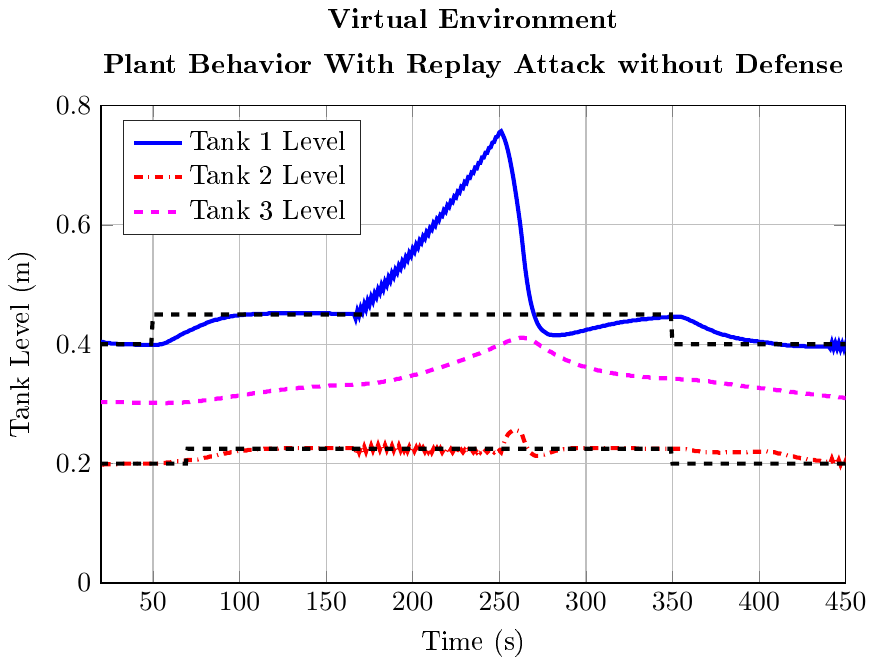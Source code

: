 % This file was created by matlab2tikz.
%
\documentclass[tikz]{standalone}
\usepackage[T1]{fontenc}
\usepackage[utf8]{inputenc}
\usepackage{pgfplots}
\usepackage{grffile}
\pgfplotsset{compat=newest}
\usetikzlibrary{plotmarks}
\usepgfplotslibrary{patchplots}
\usepackage{amsmath}

\begin{document}
\definecolor{mycolor1}{rgb}{1.0,0.0,1.0}%
%
\begin{tikzpicture}

\begin{axis}[%
width=0.78\columnwidth,
height=0.5\columnwidth,
at={(0\columnwidth,0\columnwidth)},
scale only axis,
xmin=20,
xmax=450,
xlabel={Time (s)},
xmajorgrids,
ymin=0,
ymax=0.8,
ylabel={Tank Level (m)},
ymajorgrids,
axis background/.style={fill=white},
title style={font=\bfseries,align=center},
title={Virtual Environment\\[1ex]Plant Behavior With Replay Attack without Defense},
legend style={at={(0.03,0.97)},anchor=north west,legend cell align=left,align=left,draw=white!15!black}
]
\addplot [color=blue,solid,line width=1.5pt]
  table[row sep=crcr]{%
0	0.4\\
1	0.4\\
2	0.446\\
3	0.452\\
4	0.448\\
5	0.442\\
6	0.436\\
7	0.431\\
8	0.427\\
9	0.423\\
10	0.42\\
11	0.417\\
12	0.415\\
13	0.413\\
14	0.411\\
15	0.409\\
16	0.408\\
17	0.407\\
18	0.406\\
19	0.405\\
20	0.404\\
21	0.404\\
22	0.403\\
23	0.402\\
24	0.402\\
25	0.402\\
26	0.401\\
27	0.401\\
28	0.401\\
29	0.401\\
30	0.4\\
31	0.4\\
32	0.4\\
33	0.4\\
34	0.4\\
35	0.4\\
36	0.4\\
37	0.4\\
38	0.4\\
39	0.4\\
40	0.399\\
41	0.399\\
42	0.399\\
43	0.399\\
44	0.399\\
45	0.399\\
46	0.399\\
47	0.399\\
48	0.399\\
49	0.399\\
50	0.399\\
51	0.399\\
52	0.399\\
53	0.399\\
54	0.4\\
55	0.4\\
56	0.401\\
57	0.402\\
58	0.403\\
59	0.405\\
60	0.406\\
61	0.408\\
62	0.409\\
63	0.411\\
64	0.412\\
65	0.414\\
66	0.416\\
67	0.417\\
68	0.419\\
69	0.42\\
70	0.421\\
71	0.423\\
72	0.424\\
73	0.425\\
74	0.427\\
75	0.428\\
76	0.429\\
77	0.431\\
78	0.432\\
79	0.433\\
80	0.434\\
81	0.436\\
82	0.437\\
83	0.438\\
84	0.439\\
85	0.44\\
86	0.441\\
87	0.441\\
88	0.442\\
89	0.443\\
90	0.444\\
91	0.444\\
92	0.445\\
93	0.446\\
94	0.446\\
95	0.447\\
96	0.447\\
97	0.448\\
98	0.448\\
99	0.448\\
100	0.449\\
101	0.449\\
102	0.449\\
103	0.45\\
104	0.45\\
105	0.45\\
106	0.45\\
107	0.45\\
108	0.451\\
109	0.451\\
110	0.451\\
111	0.451\\
112	0.451\\
113	0.451\\
114	0.451\\
115	0.451\\
116	0.451\\
117	0.452\\
118	0.452\\
119	0.452\\
120	0.452\\
121	0.452\\
122	0.452\\
123	0.452\\
124	0.452\\
125	0.452\\
126	0.452\\
127	0.452\\
128	0.452\\
129	0.452\\
130	0.452\\
131	0.452\\
132	0.452\\
133	0.452\\
134	0.452\\
135	0.452\\
136	0.452\\
137	0.452\\
138	0.452\\
139	0.452\\
140	0.452\\
141	0.452\\
142	0.452\\
143	0.452\\
144	0.452\\
145	0.452\\
146	0.452\\
147	0.452\\
148	0.452\\
149	0.452\\
150	0.452\\
151	0.452\\
152	0.452\\
153	0.451\\
154	0.451\\
155	0.451\\
156	0.451\\
157	0.451\\
158	0.451\\
159	0.451\\
160	0.451\\
161	0.451\\
162	0.451\\
163	0.451\\
164	0.451\\
165	0.451\\
166	0.451\\
167	0.443\\
168	0.456\\
169	0.448\\
170	0.461\\
171	0.454\\
172	0.467\\
173	0.459\\
174	0.473\\
175	0.466\\
176	0.479\\
177	0.472\\
178	0.485\\
179	0.479\\
180	0.492\\
181	0.486\\
182	0.499\\
183	0.492\\
184	0.505\\
185	0.499\\
186	0.512\\
187	0.506\\
188	0.519\\
189	0.513\\
190	0.525\\
191	0.52\\
192	0.532\\
193	0.527\\
194	0.539\\
195	0.534\\
196	0.546\\
197	0.541\\
198	0.553\\
199	0.548\\
200	0.56\\
201	0.555\\
202	0.567\\
203	0.562\\
204	0.574\\
205	0.57\\
206	0.581\\
207	0.577\\
208	0.588\\
209	0.584\\
210	0.595\\
211	0.592\\
212	0.603\\
213	0.599\\
214	0.61\\
215	0.607\\
216	0.617\\
217	0.615\\
218	0.625\\
219	0.622\\
220	0.633\\
221	0.63\\
222	0.64\\
223	0.638\\
224	0.648\\
225	0.646\\
226	0.656\\
227	0.654\\
228	0.664\\
229	0.662\\
230	0.672\\
231	0.67\\
232	0.68\\
233	0.679\\
234	0.688\\
235	0.687\\
236	0.696\\
237	0.695\\
238	0.704\\
239	0.704\\
240	0.713\\
241	0.713\\
242	0.721\\
243	0.721\\
244	0.729\\
245	0.73\\
246	0.738\\
247	0.739\\
248	0.747\\
249	0.748\\
250	0.755\\
251	0.757\\
252	0.751\\
253	0.744\\
254	0.735\\
255	0.724\\
256	0.711\\
257	0.696\\
258	0.68\\
259	0.662\\
260	0.643\\
261	0.623\\
262	0.602\\
263	0.578\\
264	0.551\\
265	0.526\\
266	0.505\\
267	0.487\\
268	0.472\\
269	0.46\\
270	0.45\\
271	0.442\\
272	0.435\\
273	0.43\\
274	0.426\\
275	0.423\\
276	0.421\\
277	0.419\\
278	0.417\\
279	0.416\\
280	0.416\\
281	0.415\\
282	0.415\\
283	0.415\\
284	0.415\\
285	0.415\\
286	0.416\\
287	0.416\\
288	0.416\\
289	0.417\\
290	0.417\\
291	0.418\\
292	0.418\\
293	0.419\\
294	0.42\\
295	0.42\\
296	0.421\\
297	0.422\\
298	0.422\\
299	0.423\\
300	0.424\\
301	0.425\\
302	0.425\\
303	0.426\\
304	0.427\\
305	0.427\\
306	0.428\\
307	0.429\\
308	0.429\\
309	0.43\\
310	0.431\\
311	0.431\\
312	0.432\\
313	0.433\\
314	0.433\\
315	0.434\\
316	0.434\\
317	0.435\\
318	0.436\\
319	0.436\\
320	0.437\\
321	0.437\\
322	0.438\\
323	0.438\\
324	0.438\\
325	0.439\\
326	0.439\\
327	0.44\\
328	0.44\\
329	0.44\\
330	0.441\\
331	0.441\\
332	0.442\\
333	0.442\\
334	0.442\\
335	0.442\\
336	0.443\\
337	0.443\\
338	0.443\\
339	0.444\\
340	0.444\\
341	0.444\\
342	0.444\\
343	0.445\\
344	0.445\\
345	0.445\\
346	0.445\\
347	0.445\\
348	0.446\\
349	0.446\\
350	0.446\\
351	0.446\\
352	0.446\\
353	0.446\\
354	0.446\\
355	0.446\\
356	0.445\\
357	0.444\\
358	0.443\\
359	0.442\\
360	0.44\\
361	0.439\\
362	0.438\\
363	0.436\\
364	0.435\\
365	0.433\\
366	0.432\\
367	0.43\\
368	0.429\\
369	0.428\\
370	0.426\\
371	0.425\\
372	0.424\\
373	0.423\\
374	0.421\\
375	0.42\\
376	0.419\\
377	0.418\\
378	0.417\\
379	0.416\\
380	0.416\\
381	0.415\\
382	0.414\\
383	0.413\\
384	0.412\\
385	0.412\\
386	0.411\\
387	0.41\\
388	0.41\\
389	0.409\\
390	0.409\\
391	0.408\\
392	0.407\\
393	0.407\\
394	0.407\\
395	0.406\\
396	0.406\\
397	0.405\\
398	0.405\\
399	0.405\\
400	0.404\\
401	0.404\\
402	0.404\\
403	0.403\\
404	0.403\\
405	0.403\\
406	0.402\\
407	0.402\\
408	0.401\\
409	0.401\\
410	0.401\\
411	0.4\\
412	0.4\\
413	0.399\\
414	0.399\\
415	0.399\\
416	0.398\\
417	0.398\\
418	0.398\\
419	0.398\\
420	0.397\\
421	0.397\\
422	0.397\\
423	0.397\\
424	0.397\\
425	0.397\\
426	0.397\\
427	0.396\\
428	0.396\\
429	0.396\\
430	0.396\\
431	0.396\\
432	0.396\\
433	0.396\\
434	0.396\\
435	0.396\\
436	0.396\\
437	0.396\\
438	0.396\\
439	0.396\\
440	0.397\\
441	0.393\\
442	0.403\\
443	0.393\\
444	0.402\\
445	0.393\\
446	0.402\\
447	0.392\\
448	0.401\\
449	0.392\\
450	0.401\\
451	0.41\\
452	0.42\\
453	0.429\\
454	0.437\\
455	0.446\\
456	0.455\\
457	0.464\\
458	0.472\\
459	0.481\\
460	0.489\\
461	0.498\\
462	0.506\\
463	0.514\\
464	0.523\\
465	0.531\\
466	0.539\\
467	0.547\\
468	0.555\\
469	0.563\\
470	0.571\\
471	0.579\\
472	0.587\\
473	0.595\\
474	0.602\\
475	0.61\\
476	0.618\\
477	0.626\\
478	0.633\\
479	0.641\\
480	0.649\\
481	0.656\\
482	0.664\\
483	0.671\\
484	0.679\\
485	0.686\\
486	0.694\\
487	0.701\\
488	0.709\\
489	0.716\\
490	0.723\\
491	0.731\\
492	0.738\\
493	0.745\\
494	0.752\\
495	0.76\\
496	0.767\\
497	0.774\\
498	0.781\\
499	0.788\\
500	0.796\\
};
\addlegendentry{Tank 1 Level};

\addplot [color=red,dashdotted,line width=1.5pt]
  table[row sep=crcr]{%
0	0.2\\
1	0.2\\
2	0.2\\
3	0.208\\
4	0.208\\
5	0.206\\
6	0.204\\
7	0.202\\
8	0.201\\
9	0.2\\
10	0.199\\
11	0.199\\
12	0.199\\
13	0.198\\
14	0.198\\
15	0.198\\
16	0.198\\
17	0.198\\
18	0.198\\
19	0.198\\
20	0.198\\
21	0.198\\
22	0.199\\
23	0.199\\
24	0.199\\
25	0.199\\
26	0.199\\
27	0.199\\
28	0.199\\
29	0.199\\
30	0.199\\
31	0.2\\
32	0.2\\
33	0.2\\
34	0.2\\
35	0.2\\
36	0.2\\
37	0.2\\
38	0.2\\
39	0.2\\
40	0.2\\
41	0.2\\
42	0.2\\
43	0.2\\
44	0.2\\
45	0.2\\
46	0.2\\
47	0.2\\
48	0.2\\
49	0.2\\
50	0.2\\
51	0.2\\
52	0.2\\
53	0.2\\
54	0.2\\
55	0.2\\
56	0.201\\
57	0.201\\
58	0.202\\
59	0.202\\
60	0.202\\
61	0.203\\
62	0.203\\
63	0.204\\
64	0.204\\
65	0.204\\
66	0.205\\
67	0.205\\
68	0.205\\
69	0.205\\
70	0.206\\
71	0.206\\
72	0.206\\
73	0.206\\
74	0.206\\
75	0.207\\
76	0.207\\
77	0.208\\
78	0.208\\
79	0.209\\
80	0.21\\
81	0.21\\
82	0.211\\
83	0.212\\
84	0.212\\
85	0.213\\
86	0.214\\
87	0.214\\
88	0.215\\
89	0.216\\
90	0.216\\
91	0.217\\
92	0.217\\
93	0.218\\
94	0.218\\
95	0.219\\
96	0.219\\
97	0.22\\
98	0.22\\
99	0.221\\
100	0.221\\
101	0.221\\
102	0.222\\
103	0.222\\
104	0.222\\
105	0.223\\
106	0.223\\
107	0.223\\
108	0.223\\
109	0.224\\
110	0.224\\
111	0.224\\
112	0.224\\
113	0.224\\
114	0.225\\
115	0.225\\
116	0.225\\
117	0.225\\
118	0.225\\
119	0.225\\
120	0.225\\
121	0.225\\
122	0.225\\
123	0.226\\
124	0.226\\
125	0.226\\
126	0.226\\
127	0.226\\
128	0.226\\
129	0.226\\
130	0.226\\
131	0.226\\
132	0.226\\
133	0.226\\
134	0.226\\
135	0.226\\
136	0.226\\
137	0.226\\
138	0.226\\
139	0.226\\
140	0.226\\
141	0.226\\
142	0.226\\
143	0.226\\
144	0.226\\
145	0.226\\
146	0.226\\
147	0.226\\
148	0.226\\
149	0.226\\
150	0.226\\
151	0.226\\
152	0.226\\
153	0.226\\
154	0.226\\
155	0.226\\
156	0.226\\
157	0.226\\
158	0.226\\
159	0.226\\
160	0.226\\
161	0.226\\
162	0.226\\
163	0.226\\
164	0.226\\
165	0.226\\
166	0.226\\
167	0.218\\
168	0.227\\
169	0.219\\
170	0.228\\
171	0.219\\
172	0.228\\
173	0.22\\
174	0.229\\
175	0.221\\
176	0.23\\
177	0.222\\
178	0.23\\
179	0.222\\
180	0.231\\
181	0.223\\
182	0.231\\
183	0.223\\
184	0.231\\
185	0.223\\
186	0.231\\
187	0.223\\
188	0.23\\
189	0.222\\
190	0.23\\
191	0.222\\
192	0.23\\
193	0.222\\
194	0.229\\
195	0.222\\
196	0.229\\
197	0.221\\
198	0.228\\
199	0.221\\
200	0.228\\
201	0.221\\
202	0.227\\
203	0.22\\
204	0.227\\
205	0.22\\
206	0.226\\
207	0.22\\
208	0.226\\
209	0.22\\
210	0.226\\
211	0.219\\
212	0.225\\
213	0.219\\
214	0.225\\
215	0.219\\
216	0.225\\
217	0.219\\
218	0.224\\
219	0.219\\
220	0.224\\
221	0.219\\
222	0.224\\
223	0.219\\
224	0.224\\
225	0.219\\
226	0.224\\
227	0.219\\
228	0.223\\
229	0.219\\
230	0.223\\
231	0.219\\
232	0.223\\
233	0.219\\
234	0.223\\
235	0.219\\
236	0.223\\
237	0.219\\
238	0.223\\
239	0.219\\
240	0.223\\
241	0.219\\
242	0.222\\
243	0.219\\
244	0.222\\
245	0.219\\
246	0.222\\
247	0.219\\
248	0.222\\
249	0.219\\
250	0.222\\
251	0.219\\
252	0.229\\
253	0.237\\
254	0.244\\
255	0.249\\
256	0.252\\
257	0.254\\
258	0.256\\
259	0.256\\
260	0.256\\
261	0.255\\
262	0.254\\
263	0.25\\
264	0.241\\
265	0.233\\
266	0.227\\
267	0.222\\
268	0.218\\
269	0.216\\
270	0.214\\
271	0.213\\
272	0.213\\
273	0.213\\
274	0.214\\
275	0.215\\
276	0.215\\
277	0.216\\
278	0.217\\
279	0.218\\
280	0.219\\
281	0.22\\
282	0.221\\
283	0.222\\
284	0.222\\
285	0.223\\
286	0.223\\
287	0.224\\
288	0.224\\
289	0.225\\
290	0.225\\
291	0.225\\
292	0.226\\
293	0.226\\
294	0.226\\
295	0.226\\
296	0.226\\
297	0.226\\
298	0.226\\
299	0.226\\
300	0.226\\
301	0.226\\
302	0.226\\
303	0.226\\
304	0.226\\
305	0.226\\
306	0.226\\
307	0.226\\
308	0.226\\
309	0.226\\
310	0.226\\
311	0.226\\
312	0.226\\
313	0.226\\
314	0.226\\
315	0.226\\
316	0.226\\
317	0.226\\
318	0.226\\
319	0.226\\
320	0.226\\
321	0.226\\
322	0.226\\
323	0.226\\
324	0.226\\
325	0.226\\
326	0.226\\
327	0.226\\
328	0.226\\
329	0.225\\
330	0.225\\
331	0.225\\
332	0.225\\
333	0.225\\
334	0.225\\
335	0.225\\
336	0.225\\
337	0.225\\
338	0.225\\
339	0.225\\
340	0.225\\
341	0.225\\
342	0.225\\
343	0.225\\
344	0.225\\
345	0.225\\
346	0.225\\
347	0.225\\
348	0.225\\
349	0.225\\
350	0.225\\
351	0.225\\
352	0.225\\
353	0.225\\
354	0.225\\
355	0.225\\
356	0.224\\
357	0.224\\
358	0.224\\
359	0.223\\
360	0.223\\
361	0.222\\
362	0.222\\
363	0.221\\
364	0.221\\
365	0.221\\
366	0.22\\
367	0.22\\
368	0.22\\
369	0.219\\
370	0.219\\
371	0.219\\
372	0.219\\
373	0.219\\
374	0.219\\
375	0.219\\
376	0.219\\
377	0.218\\
378	0.218\\
379	0.218\\
380	0.218\\
381	0.219\\
382	0.219\\
383	0.219\\
384	0.219\\
385	0.219\\
386	0.219\\
387	0.219\\
388	0.219\\
389	0.219\\
390	0.219\\
391	0.219\\
392	0.219\\
393	0.219\\
394	0.22\\
395	0.22\\
396	0.22\\
397	0.22\\
398	0.22\\
399	0.22\\
400	0.22\\
401	0.22\\
402	0.22\\
403	0.221\\
404	0.221\\
405	0.22\\
406	0.22\\
407	0.22\\
408	0.219\\
409	0.219\\
410	0.218\\
411	0.217\\
412	0.217\\
413	0.216\\
414	0.215\\
415	0.215\\
416	0.214\\
417	0.213\\
418	0.213\\
419	0.212\\
420	0.212\\
421	0.211\\
422	0.21\\
423	0.21\\
424	0.209\\
425	0.209\\
426	0.208\\
427	0.208\\
428	0.207\\
429	0.207\\
430	0.206\\
431	0.206\\
432	0.206\\
433	0.205\\
434	0.205\\
435	0.205\\
436	0.204\\
437	0.204\\
438	0.204\\
439	0.203\\
440	0.204\\
441	0.2\\
442	0.208\\
443	0.2\\
444	0.207\\
445	0.199\\
446	0.206\\
447	0.198\\
448	0.205\\
449	0.197\\
450	0.205\\
451	0.212\\
452	0.219\\
453	0.226\\
454	0.232\\
455	0.239\\
456	0.245\\
457	0.252\\
458	0.258\\
459	0.264\\
460	0.27\\
461	0.275\\
462	0.281\\
463	0.286\\
464	0.292\\
465	0.297\\
466	0.302\\
467	0.307\\
468	0.312\\
469	0.317\\
470	0.322\\
471	0.326\\
472	0.331\\
473	0.335\\
474	0.339\\
475	0.344\\
476	0.348\\
477	0.352\\
478	0.356\\
479	0.36\\
480	0.364\\
481	0.368\\
482	0.371\\
483	0.375\\
484	0.379\\
485	0.382\\
486	0.386\\
487	0.39\\
488	0.393\\
489	0.397\\
490	0.4\\
491	0.404\\
492	0.407\\
493	0.411\\
494	0.414\\
495	0.418\\
496	0.421\\
497	0.424\\
498	0.428\\
499	0.431\\
500	0.435\\
};
\addlegendentry{Tank 2 Level};

\addplot [color=mycolor1,dashed,line width=1.5pt]
  table[row sep=crcr]{%
0	0.3\\
1	0.3\\
2	0.3\\
3	0.301\\
4	0.301\\
5	0.302\\
6	0.302\\
7	0.303\\
8	0.303\\
9	0.303\\
10	0.303\\
11	0.303\\
12	0.303\\
13	0.304\\
14	0.304\\
15	0.304\\
16	0.304\\
17	0.304\\
18	0.304\\
19	0.303\\
20	0.303\\
21	0.303\\
22	0.303\\
23	0.303\\
24	0.303\\
25	0.303\\
26	0.303\\
27	0.303\\
28	0.303\\
29	0.303\\
30	0.303\\
31	0.303\\
32	0.303\\
33	0.303\\
34	0.303\\
35	0.303\\
36	0.302\\
37	0.302\\
38	0.302\\
39	0.302\\
40	0.302\\
41	0.302\\
42	0.302\\
43	0.302\\
44	0.302\\
45	0.302\\
46	0.302\\
47	0.302\\
48	0.302\\
49	0.302\\
50	0.302\\
51	0.302\\
52	0.302\\
53	0.302\\
54	0.302\\
55	0.302\\
56	0.301\\
57	0.301\\
58	0.301\\
59	0.302\\
60	0.302\\
61	0.302\\
62	0.302\\
63	0.302\\
64	0.302\\
65	0.302\\
66	0.302\\
67	0.302\\
68	0.303\\
69	0.303\\
70	0.303\\
71	0.303\\
72	0.304\\
73	0.304\\
74	0.304\\
75	0.304\\
76	0.305\\
77	0.305\\
78	0.305\\
79	0.306\\
80	0.306\\
81	0.306\\
82	0.307\\
83	0.307\\
84	0.307\\
85	0.308\\
86	0.308\\
87	0.309\\
88	0.309\\
89	0.309\\
90	0.31\\
91	0.31\\
92	0.311\\
93	0.311\\
94	0.312\\
95	0.312\\
96	0.313\\
97	0.313\\
98	0.313\\
99	0.314\\
100	0.314\\
101	0.315\\
102	0.315\\
103	0.316\\
104	0.316\\
105	0.316\\
106	0.317\\
107	0.317\\
108	0.318\\
109	0.318\\
110	0.319\\
111	0.319\\
112	0.319\\
113	0.32\\
114	0.32\\
115	0.32\\
116	0.321\\
117	0.321\\
118	0.322\\
119	0.322\\
120	0.322\\
121	0.323\\
122	0.323\\
123	0.323\\
124	0.324\\
125	0.324\\
126	0.324\\
127	0.325\\
128	0.325\\
129	0.325\\
130	0.325\\
131	0.326\\
132	0.326\\
133	0.326\\
134	0.327\\
135	0.327\\
136	0.327\\
137	0.327\\
138	0.328\\
139	0.328\\
140	0.328\\
141	0.328\\
142	0.329\\
143	0.329\\
144	0.329\\
145	0.329\\
146	0.329\\
147	0.33\\
148	0.33\\
149	0.33\\
150	0.33\\
151	0.33\\
152	0.331\\
153	0.331\\
154	0.331\\
155	0.331\\
156	0.331\\
157	0.331\\
158	0.332\\
159	0.332\\
160	0.332\\
161	0.332\\
162	0.332\\
163	0.332\\
164	0.332\\
165	0.332\\
166	0.333\\
167	0.333\\
168	0.333\\
169	0.333\\
170	0.333\\
171	0.333\\
172	0.333\\
173	0.334\\
174	0.334\\
175	0.334\\
176	0.334\\
177	0.335\\
178	0.335\\
179	0.335\\
180	0.336\\
181	0.336\\
182	0.337\\
183	0.337\\
184	0.338\\
185	0.338\\
186	0.339\\
187	0.339\\
188	0.34\\
189	0.34\\
190	0.341\\
191	0.342\\
192	0.342\\
193	0.343\\
194	0.344\\
195	0.344\\
196	0.345\\
197	0.346\\
198	0.346\\
199	0.347\\
200	0.348\\
201	0.349\\
202	0.349\\
203	0.35\\
204	0.351\\
205	0.352\\
206	0.353\\
207	0.353\\
208	0.354\\
209	0.355\\
210	0.356\\
211	0.357\\
212	0.358\\
213	0.359\\
214	0.36\\
215	0.36\\
216	0.361\\
217	0.362\\
218	0.363\\
219	0.364\\
220	0.365\\
221	0.366\\
222	0.367\\
223	0.368\\
224	0.369\\
225	0.37\\
226	0.371\\
227	0.372\\
228	0.373\\
229	0.374\\
230	0.375\\
231	0.376\\
232	0.378\\
233	0.379\\
234	0.38\\
235	0.381\\
236	0.382\\
237	0.383\\
238	0.384\\
239	0.385\\
240	0.387\\
241	0.388\\
242	0.389\\
243	0.39\\
244	0.391\\
245	0.392\\
246	0.394\\
247	0.395\\
248	0.396\\
249	0.397\\
250	0.399\\
251	0.4\\
252	0.401\\
253	0.402\\
254	0.404\\
255	0.405\\
256	0.406\\
257	0.407\\
258	0.408\\
259	0.409\\
260	0.41\\
261	0.41\\
262	0.411\\
263	0.411\\
264	0.411\\
265	0.41\\
266	0.41\\
267	0.409\\
268	0.408\\
269	0.406\\
270	0.405\\
271	0.403\\
272	0.401\\
273	0.399\\
274	0.397\\
275	0.396\\
276	0.394\\
277	0.392\\
278	0.39\\
279	0.388\\
280	0.387\\
281	0.385\\
282	0.383\\
283	0.382\\
284	0.38\\
285	0.379\\
286	0.377\\
287	0.376\\
288	0.374\\
289	0.373\\
290	0.372\\
291	0.371\\
292	0.37\\
293	0.368\\
294	0.367\\
295	0.366\\
296	0.365\\
297	0.364\\
298	0.363\\
299	0.363\\
300	0.362\\
301	0.361\\
302	0.36\\
303	0.359\\
304	0.359\\
305	0.358\\
306	0.357\\
307	0.356\\
308	0.356\\
309	0.355\\
310	0.355\\
311	0.354\\
312	0.353\\
313	0.353\\
314	0.352\\
315	0.352\\
316	0.351\\
317	0.351\\
318	0.35\\
319	0.35\\
320	0.35\\
321	0.349\\
322	0.349\\
323	0.348\\
324	0.348\\
325	0.348\\
326	0.347\\
327	0.347\\
328	0.347\\
329	0.346\\
330	0.346\\
331	0.346\\
332	0.346\\
333	0.345\\
334	0.345\\
335	0.345\\
336	0.345\\
337	0.344\\
338	0.344\\
339	0.344\\
340	0.344\\
341	0.344\\
342	0.343\\
343	0.343\\
344	0.343\\
345	0.343\\
346	0.343\\
347	0.343\\
348	0.342\\
349	0.342\\
350	0.342\\
351	0.342\\
352	0.342\\
353	0.342\\
354	0.342\\
355	0.341\\
356	0.341\\
357	0.341\\
358	0.341\\
359	0.341\\
360	0.341\\
361	0.34\\
362	0.34\\
363	0.34\\
364	0.34\\
365	0.339\\
366	0.339\\
367	0.339\\
368	0.338\\
369	0.338\\
370	0.338\\
371	0.338\\
372	0.337\\
373	0.337\\
374	0.336\\
375	0.336\\
376	0.336\\
377	0.335\\
378	0.335\\
379	0.335\\
380	0.334\\
381	0.334\\
382	0.333\\
383	0.333\\
384	0.333\\
385	0.332\\
386	0.332\\
387	0.331\\
388	0.331\\
389	0.331\\
390	0.33\\
391	0.33\\
392	0.329\\
393	0.329\\
394	0.329\\
395	0.328\\
396	0.328\\
397	0.328\\
398	0.327\\
399	0.327\\
400	0.327\\
401	0.326\\
402	0.326\\
403	0.326\\
404	0.325\\
405	0.325\\
406	0.325\\
407	0.324\\
408	0.324\\
409	0.324\\
410	0.323\\
411	0.323\\
412	0.323\\
413	0.322\\
414	0.322\\
415	0.322\\
416	0.321\\
417	0.321\\
418	0.32\\
419	0.32\\
420	0.32\\
421	0.319\\
422	0.319\\
423	0.319\\
424	0.318\\
425	0.318\\
426	0.318\\
427	0.317\\
428	0.317\\
429	0.317\\
430	0.316\\
431	0.316\\
432	0.316\\
433	0.315\\
434	0.315\\
435	0.314\\
436	0.314\\
437	0.314\\
438	0.314\\
439	0.313\\
440	0.313\\
441	0.313\\
442	0.312\\
443	0.312\\
444	0.312\\
445	0.312\\
446	0.311\\
447	0.311\\
448	0.311\\
449	0.31\\
450	0.31\\
451	0.31\\
452	0.31\\
453	0.311\\
454	0.311\\
455	0.312\\
456	0.312\\
457	0.313\\
458	0.314\\
459	0.316\\
460	0.317\\
461	0.318\\
462	0.32\\
463	0.322\\
464	0.324\\
465	0.326\\
466	0.328\\
467	0.33\\
468	0.332\\
469	0.335\\
470	0.337\\
471	0.34\\
472	0.343\\
473	0.345\\
474	0.348\\
475	0.351\\
476	0.354\\
477	0.357\\
478	0.361\\
479	0.364\\
480	0.367\\
481	0.371\\
482	0.374\\
483	0.378\\
484	0.381\\
485	0.385\\
486	0.388\\
487	0.392\\
488	0.396\\
489	0.399\\
490	0.403\\
491	0.407\\
492	0.41\\
493	0.414\\
494	0.418\\
495	0.422\\
496	0.425\\
497	0.429\\
498	0.433\\
499	0.437\\
500	0.44\\
};
\addlegendentry{Tank 3 Level};

\addplot [color=black,dashed,line width=1.5pt,forget plot]
  table[row sep=crcr]{%
0	0.4\\
1	0.4\\
2	0.4\\
3	0.4\\
4	0.4\\
5	0.4\\
6	0.4\\
7	0.4\\
8	0.4\\
9	0.4\\
10	0.4\\
11	0.4\\
12	0.4\\
13	0.4\\
14	0.4\\
15	0.4\\
16	0.4\\
17	0.4\\
18	0.4\\
19	0.4\\
20	0.4\\
21	0.4\\
22	0.4\\
23	0.4\\
24	0.4\\
25	0.4\\
26	0.4\\
27	0.4\\
28	0.4\\
29	0.4\\
30	0.4\\
31	0.4\\
32	0.4\\
33	0.4\\
34	0.4\\
35	0.4\\
36	0.4\\
37	0.4\\
38	0.4\\
39	0.4\\
40	0.4\\
41	0.4\\
42	0.4\\
43	0.4\\
44	0.4\\
45	0.4\\
46	0.4\\
47	0.4\\
48	0.4\\
49	0.4\\
50	0.45\\
51	0.45\\
52	0.45\\
53	0.45\\
54	0.45\\
55	0.45\\
56	0.45\\
57	0.45\\
58	0.45\\
59	0.45\\
60	0.45\\
61	0.45\\
62	0.45\\
63	0.45\\
64	0.45\\
65	0.45\\
66	0.45\\
67	0.45\\
68	0.45\\
69	0.45\\
70	0.45\\
71	0.45\\
72	0.45\\
73	0.45\\
74	0.45\\
75	0.45\\
76	0.45\\
77	0.45\\
78	0.45\\
79	0.45\\
80	0.45\\
81	0.45\\
82	0.45\\
83	0.45\\
84	0.45\\
85	0.45\\
86	0.45\\
87	0.45\\
88	0.45\\
89	0.45\\
90	0.45\\
91	0.45\\
92	0.45\\
93	0.45\\
94	0.45\\
95	0.45\\
96	0.45\\
97	0.45\\
98	0.45\\
99	0.45\\
100	0.45\\
101	0.45\\
102	0.45\\
103	0.45\\
104	0.45\\
105	0.45\\
106	0.45\\
107	0.45\\
108	0.45\\
109	0.45\\
110	0.45\\
111	0.45\\
112	0.45\\
113	0.45\\
114	0.45\\
115	0.45\\
116	0.45\\
117	0.45\\
118	0.45\\
119	0.45\\
120	0.45\\
121	0.45\\
122	0.45\\
123	0.45\\
124	0.45\\
125	0.45\\
126	0.45\\
127	0.45\\
128	0.45\\
129	0.45\\
130	0.45\\
131	0.45\\
132	0.45\\
133	0.45\\
134	0.45\\
135	0.45\\
136	0.45\\
137	0.45\\
138	0.45\\
139	0.45\\
140	0.45\\
141	0.45\\
142	0.45\\
143	0.45\\
144	0.45\\
145	0.45\\
146	0.45\\
147	0.45\\
148	0.45\\
149	0.45\\
150	0.45\\
151	0.45\\
152	0.45\\
153	0.45\\
154	0.45\\
155	0.45\\
156	0.45\\
157	0.45\\
158	0.45\\
159	0.45\\
160	0.45\\
161	0.45\\
162	0.45\\
163	0.45\\
164	0.45\\
165	0.45\\
166	0.45\\
167	0.45\\
168	0.45\\
169	0.45\\
170	0.45\\
171	0.45\\
172	0.45\\
173	0.45\\
174	0.45\\
175	0.45\\
176	0.45\\
177	0.45\\
178	0.45\\
179	0.45\\
180	0.45\\
181	0.45\\
182	0.45\\
183	0.45\\
184	0.45\\
185	0.45\\
186	0.45\\
187	0.45\\
188	0.45\\
189	0.45\\
190	0.45\\
191	0.45\\
192	0.45\\
193	0.45\\
194	0.45\\
195	0.45\\
196	0.45\\
197	0.45\\
198	0.45\\
199	0.45\\
200	0.45\\
201	0.45\\
202	0.45\\
203	0.45\\
204	0.45\\
205	0.45\\
206	0.45\\
207	0.45\\
208	0.45\\
209	0.45\\
210	0.45\\
211	0.45\\
212	0.45\\
213	0.45\\
214	0.45\\
215	0.45\\
216	0.45\\
217	0.45\\
218	0.45\\
219	0.45\\
220	0.45\\
221	0.45\\
222	0.45\\
223	0.45\\
224	0.45\\
225	0.45\\
226	0.45\\
227	0.45\\
228	0.45\\
229	0.45\\
230	0.45\\
231	0.45\\
232	0.45\\
233	0.45\\
234	0.45\\
235	0.45\\
236	0.45\\
237	0.45\\
238	0.45\\
239	0.45\\
240	0.45\\
241	0.45\\
242	0.45\\
243	0.45\\
244	0.45\\
245	0.45\\
246	0.45\\
247	0.45\\
248	0.45\\
249	0.45\\
250	0.45\\
251	0.45\\
252	0.45\\
253	0.45\\
254	0.45\\
255	0.45\\
256	0.45\\
257	0.45\\
258	0.45\\
259	0.45\\
260	0.45\\
261	0.45\\
262	0.45\\
263	0.45\\
264	0.45\\
265	0.45\\
266	0.45\\
267	0.45\\
268	0.45\\
269	0.45\\
270	0.45\\
271	0.45\\
272	0.45\\
273	0.45\\
274	0.45\\
275	0.45\\
276	0.45\\
277	0.45\\
278	0.45\\
279	0.45\\
280	0.45\\
281	0.45\\
282	0.45\\
283	0.45\\
284	0.45\\
285	0.45\\
286	0.45\\
287	0.45\\
288	0.45\\
289	0.45\\
290	0.45\\
291	0.45\\
292	0.45\\
293	0.45\\
294	0.45\\
295	0.45\\
296	0.45\\
297	0.45\\
298	0.45\\
299	0.45\\
300	0.45\\
301	0.45\\
302	0.45\\
303	0.45\\
304	0.45\\
305	0.45\\
306	0.45\\
307	0.45\\
308	0.45\\
309	0.45\\
310	0.45\\
311	0.45\\
312	0.45\\
313	0.45\\
314	0.45\\
315	0.45\\
316	0.45\\
317	0.45\\
318	0.45\\
319	0.45\\
320	0.45\\
321	0.45\\
322	0.45\\
323	0.45\\
324	0.45\\
325	0.45\\
326	0.45\\
327	0.45\\
328	0.45\\
329	0.45\\
330	0.45\\
331	0.45\\
332	0.45\\
333	0.45\\
334	0.45\\
335	0.45\\
336	0.45\\
337	0.45\\
338	0.45\\
339	0.45\\
340	0.45\\
341	0.45\\
342	0.45\\
343	0.45\\
344	0.45\\
345	0.45\\
346	0.45\\
347	0.45\\
348	0.45\\
349	0.45\\
350	0.4\\
351	0.4\\
352	0.4\\
353	0.4\\
354	0.4\\
355	0.4\\
356	0.4\\
357	0.4\\
358	0.4\\
359	0.4\\
360	0.4\\
361	0.4\\
362	0.4\\
363	0.4\\
364	0.4\\
365	0.4\\
366	0.4\\
367	0.4\\
368	0.4\\
369	0.4\\
370	0.4\\
371	0.4\\
372	0.4\\
373	0.4\\
374	0.4\\
375	0.4\\
376	0.4\\
377	0.4\\
378	0.4\\
379	0.4\\
380	0.4\\
381	0.4\\
382	0.4\\
383	0.4\\
384	0.4\\
385	0.4\\
386	0.4\\
387	0.4\\
388	0.4\\
389	0.4\\
390	0.4\\
391	0.4\\
392	0.4\\
393	0.4\\
394	0.4\\
395	0.4\\
396	0.4\\
397	0.4\\
398	0.4\\
399	0.4\\
400	0.4\\
401	0.4\\
402	0.4\\
403	0.4\\
404	0.4\\
405	0.4\\
406	0.4\\
407	0.4\\
408	0.4\\
409	0.4\\
410	0.4\\
411	0.4\\
412	0.4\\
413	0.4\\
414	0.4\\
415	0.4\\
416	0.4\\
417	0.4\\
418	0.4\\
419	0.4\\
420	0.4\\
421	0.4\\
422	0.4\\
423	0.4\\
424	0.4\\
425	0.4\\
426	0.4\\
427	0.4\\
428	0.4\\
429	0.4\\
430	0.4\\
431	0.4\\
432	0.4\\
433	0.4\\
434	0.4\\
435	0.4\\
436	0.4\\
437	0.4\\
438	0.4\\
439	0.4\\
440	0.4\\
441	0.4\\
442	0.4\\
443	0.4\\
444	0.4\\
445	0.4\\
446	0.4\\
447	0.4\\
448	0.4\\
449	0.4\\
450	0.4\\
451	0.4\\
452	0.4\\
453	0.4\\
454	0.4\\
455	0.4\\
456	0.4\\
457	0.4\\
458	0.4\\
459	0.4\\
460	0.4\\
461	0.4\\
462	0.4\\
463	0.4\\
464	0.4\\
465	0.4\\
466	0.4\\
467	0.4\\
468	0.4\\
469	0.4\\
470	0.4\\
471	0.4\\
472	0.4\\
473	0.4\\
474	0.4\\
475	0.4\\
476	0.4\\
477	0.4\\
478	0.4\\
479	0.4\\
480	0.4\\
481	0.4\\
482	0.4\\
483	0.4\\
484	0.4\\
485	0.4\\
486	0.4\\
487	0.4\\
488	0.4\\
489	0.4\\
490	0.4\\
491	0.4\\
492	0.4\\
493	0.4\\
494	0.4\\
495	0.4\\
496	0.4\\
497	0.4\\
498	0.4\\
499	0.4\\
500	0.4\\
};
\addplot [color=black,dashed,line width=1.5pt,forget plot]
  table[row sep=crcr]{%
0	0.2\\
1	0.2\\
2	0.2\\
3	0.2\\
4	0.2\\
5	0.2\\
6	0.2\\
7	0.2\\
8	0.2\\
9	0.2\\
10	0.2\\
11	0.2\\
12	0.2\\
13	0.2\\
14	0.2\\
15	0.2\\
16	0.2\\
17	0.2\\
18	0.2\\
19	0.2\\
20	0.2\\
21	0.2\\
22	0.2\\
23	0.2\\
24	0.2\\
25	0.2\\
26	0.2\\
27	0.2\\
28	0.2\\
29	0.2\\
30	0.2\\
31	0.2\\
32	0.2\\
33	0.2\\
34	0.2\\
35	0.2\\
36	0.2\\
37	0.2\\
38	0.2\\
39	0.2\\
40	0.2\\
41	0.2\\
42	0.2\\
43	0.2\\
44	0.2\\
45	0.2\\
46	0.2\\
47	0.2\\
48	0.2\\
49	0.2\\
50	0.2\\
51	0.2\\
52	0.2\\
53	0.2\\
54	0.2\\
55	0.2\\
56	0.2\\
57	0.2\\
58	0.2\\
59	0.2\\
60	0.2\\
61	0.2\\
62	0.2\\
63	0.2\\
64	0.2\\
65	0.2\\
66	0.2\\
67	0.2\\
68	0.2\\
69	0.2\\
70	0.225\\
71	0.225\\
72	0.225\\
73	0.225\\
74	0.225\\
75	0.225\\
76	0.225\\
77	0.225\\
78	0.225\\
79	0.225\\
80	0.225\\
81	0.225\\
82	0.225\\
83	0.225\\
84	0.225\\
85	0.225\\
86	0.225\\
87	0.225\\
88	0.225\\
89	0.225\\
90	0.225\\
91	0.225\\
92	0.225\\
93	0.225\\
94	0.225\\
95	0.225\\
96	0.225\\
97	0.225\\
98	0.225\\
99	0.225\\
100	0.225\\
101	0.225\\
102	0.225\\
103	0.225\\
104	0.225\\
105	0.225\\
106	0.225\\
107	0.225\\
108	0.225\\
109	0.225\\
110	0.225\\
111	0.225\\
112	0.225\\
113	0.225\\
114	0.225\\
115	0.225\\
116	0.225\\
117	0.225\\
118	0.225\\
119	0.225\\
120	0.225\\
121	0.225\\
122	0.225\\
123	0.225\\
124	0.225\\
125	0.225\\
126	0.225\\
127	0.225\\
128	0.225\\
129	0.225\\
130	0.225\\
131	0.225\\
132	0.225\\
133	0.225\\
134	0.225\\
135	0.225\\
136	0.225\\
137	0.225\\
138	0.225\\
139	0.225\\
140	0.225\\
141	0.225\\
142	0.225\\
143	0.225\\
144	0.225\\
145	0.225\\
146	0.225\\
147	0.225\\
148	0.225\\
149	0.225\\
150	0.225\\
151	0.225\\
152	0.225\\
153	0.225\\
154	0.225\\
155	0.225\\
156	0.225\\
157	0.225\\
158	0.225\\
159	0.225\\
160	0.225\\
161	0.225\\
162	0.225\\
163	0.225\\
164	0.225\\
165	0.225\\
166	0.225\\
167	0.225\\
168	0.225\\
169	0.225\\
170	0.225\\
171	0.225\\
172	0.225\\
173	0.225\\
174	0.225\\
175	0.225\\
176	0.225\\
177	0.225\\
178	0.225\\
179	0.225\\
180	0.225\\
181	0.225\\
182	0.225\\
183	0.225\\
184	0.225\\
185	0.225\\
186	0.225\\
187	0.225\\
188	0.225\\
189	0.225\\
190	0.225\\
191	0.225\\
192	0.225\\
193	0.225\\
194	0.225\\
195	0.225\\
196	0.225\\
197	0.225\\
198	0.225\\
199	0.225\\
200	0.225\\
201	0.225\\
202	0.225\\
203	0.225\\
204	0.225\\
205	0.225\\
206	0.225\\
207	0.225\\
208	0.225\\
209	0.225\\
210	0.225\\
211	0.225\\
212	0.225\\
213	0.225\\
214	0.225\\
215	0.225\\
216	0.225\\
217	0.225\\
218	0.225\\
219	0.225\\
220	0.225\\
221	0.225\\
222	0.225\\
223	0.225\\
224	0.225\\
225	0.225\\
226	0.225\\
227	0.225\\
228	0.225\\
229	0.225\\
230	0.225\\
231	0.225\\
232	0.225\\
233	0.225\\
234	0.225\\
235	0.225\\
236	0.225\\
237	0.225\\
238	0.225\\
239	0.225\\
240	0.225\\
241	0.225\\
242	0.225\\
243	0.225\\
244	0.225\\
245	0.225\\
246	0.225\\
247	0.225\\
248	0.225\\
249	0.225\\
250	0.225\\
251	0.225\\
252	0.225\\
253	0.225\\
254	0.225\\
255	0.225\\
256	0.225\\
257	0.225\\
258	0.225\\
259	0.225\\
260	0.225\\
261	0.225\\
262	0.225\\
263	0.225\\
264	0.225\\
265	0.225\\
266	0.225\\
267	0.225\\
268	0.225\\
269	0.225\\
270	0.225\\
271	0.225\\
272	0.225\\
273	0.225\\
274	0.225\\
275	0.225\\
276	0.225\\
277	0.225\\
278	0.225\\
279	0.225\\
280	0.225\\
281	0.225\\
282	0.225\\
283	0.225\\
284	0.225\\
285	0.225\\
286	0.225\\
287	0.225\\
288	0.225\\
289	0.225\\
290	0.225\\
291	0.225\\
292	0.225\\
293	0.225\\
294	0.225\\
295	0.225\\
296	0.225\\
297	0.225\\
298	0.225\\
299	0.225\\
300	0.225\\
301	0.225\\
302	0.225\\
303	0.225\\
304	0.225\\
305	0.225\\
306	0.225\\
307	0.225\\
308	0.225\\
309	0.225\\
310	0.225\\
311	0.225\\
312	0.225\\
313	0.225\\
314	0.225\\
315	0.225\\
316	0.225\\
317	0.225\\
318	0.225\\
319	0.225\\
320	0.225\\
321	0.225\\
322	0.225\\
323	0.225\\
324	0.225\\
325	0.225\\
326	0.225\\
327	0.225\\
328	0.225\\
329	0.225\\
330	0.225\\
331	0.225\\
332	0.225\\
333	0.225\\
334	0.225\\
335	0.225\\
336	0.225\\
337	0.225\\
338	0.225\\
339	0.225\\
340	0.225\\
341	0.225\\
342	0.225\\
343	0.225\\
344	0.225\\
345	0.225\\
346	0.225\\
347	0.225\\
348	0.225\\
349	0.225\\
350	0.2\\
351	0.2\\
352	0.2\\
353	0.2\\
354	0.2\\
355	0.2\\
356	0.2\\
357	0.2\\
358	0.2\\
359	0.2\\
360	0.2\\
361	0.2\\
362	0.2\\
363	0.2\\
364	0.2\\
365	0.2\\
366	0.2\\
367	0.2\\
368	0.2\\
369	0.2\\
370	0.2\\
371	0.2\\
372	0.2\\
373	0.2\\
374	0.2\\
375	0.2\\
376	0.2\\
377	0.2\\
378	0.2\\
379	0.2\\
380	0.2\\
381	0.2\\
382	0.2\\
383	0.2\\
384	0.2\\
385	0.2\\
386	0.2\\
387	0.2\\
388	0.2\\
389	0.2\\
390	0.2\\
391	0.2\\
392	0.2\\
393	0.2\\
394	0.2\\
395	0.2\\
396	0.2\\
397	0.2\\
398	0.2\\
399	0.2\\
400	0.2\\
401	0.2\\
402	0.2\\
403	0.2\\
404	0.2\\
405	0.2\\
406	0.2\\
407	0.2\\
408	0.2\\
409	0.2\\
410	0.2\\
411	0.2\\
412	0.2\\
413	0.2\\
414	0.2\\
415	0.2\\
416	0.2\\
417	0.2\\
418	0.2\\
419	0.2\\
420	0.2\\
421	0.2\\
422	0.2\\
423	0.2\\
424	0.2\\
425	0.2\\
426	0.2\\
427	0.2\\
428	0.2\\
429	0.2\\
430	0.2\\
431	0.2\\
432	0.2\\
433	0.2\\
434	0.2\\
435	0.2\\
436	0.2\\
437	0.2\\
438	0.2\\
439	0.2\\
440	0.2\\
441	0.2\\
442	0.2\\
443	0.2\\
444	0.2\\
445	0.2\\
446	0.2\\
447	0.2\\
448	0.2\\
449	0.2\\
450	0.2\\
451	0.2\\
452	0.2\\
453	0.2\\
454	0.2\\
455	0.2\\
456	0.2\\
457	0.2\\
458	0.2\\
459	0.2\\
460	0.2\\
461	0.2\\
462	0.2\\
463	0.2\\
464	0.2\\
465	0.2\\
466	0.2\\
467	0.2\\
468	0.2\\
469	0.2\\
470	0.2\\
471	0.2\\
472	0.2\\
473	0.2\\
474	0.2\\
475	0.2\\
476	0.2\\
477	0.2\\
478	0.2\\
479	0.2\\
480	0.2\\
481	0.2\\
482	0.2\\
483	0.2\\
484	0.2\\
485	0.2\\
486	0.2\\
487	0.2\\
488	0.2\\
489	0.2\\
490	0.2\\
491	0.2\\
492	0.2\\
493	0.2\\
494	0.2\\
495	0.2\\
496	0.2\\
497	0.2\\
498	0.2\\
499	0.2\\
500	0.2\\
};
\end{axis}
\end{tikzpicture}%
\end{document}